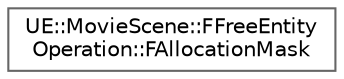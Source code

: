 digraph "Graphical Class Hierarchy"
{
 // INTERACTIVE_SVG=YES
 // LATEX_PDF_SIZE
  bgcolor="transparent";
  edge [fontname=Helvetica,fontsize=10,labelfontname=Helvetica,labelfontsize=10];
  node [fontname=Helvetica,fontsize=10,shape=box,height=0.2,width=0.4];
  rankdir="LR";
  Node0 [id="Node000000",label="UE::MovieScene::FFreeEntity\lOperation::FAllocationMask",height=0.2,width=0.4,color="grey40", fillcolor="white", style="filled",URL="$dc/d2e/structUE_1_1MovieScene_1_1FFreeEntityOperation_1_1FAllocationMask.html",tooltip=" "];
}
